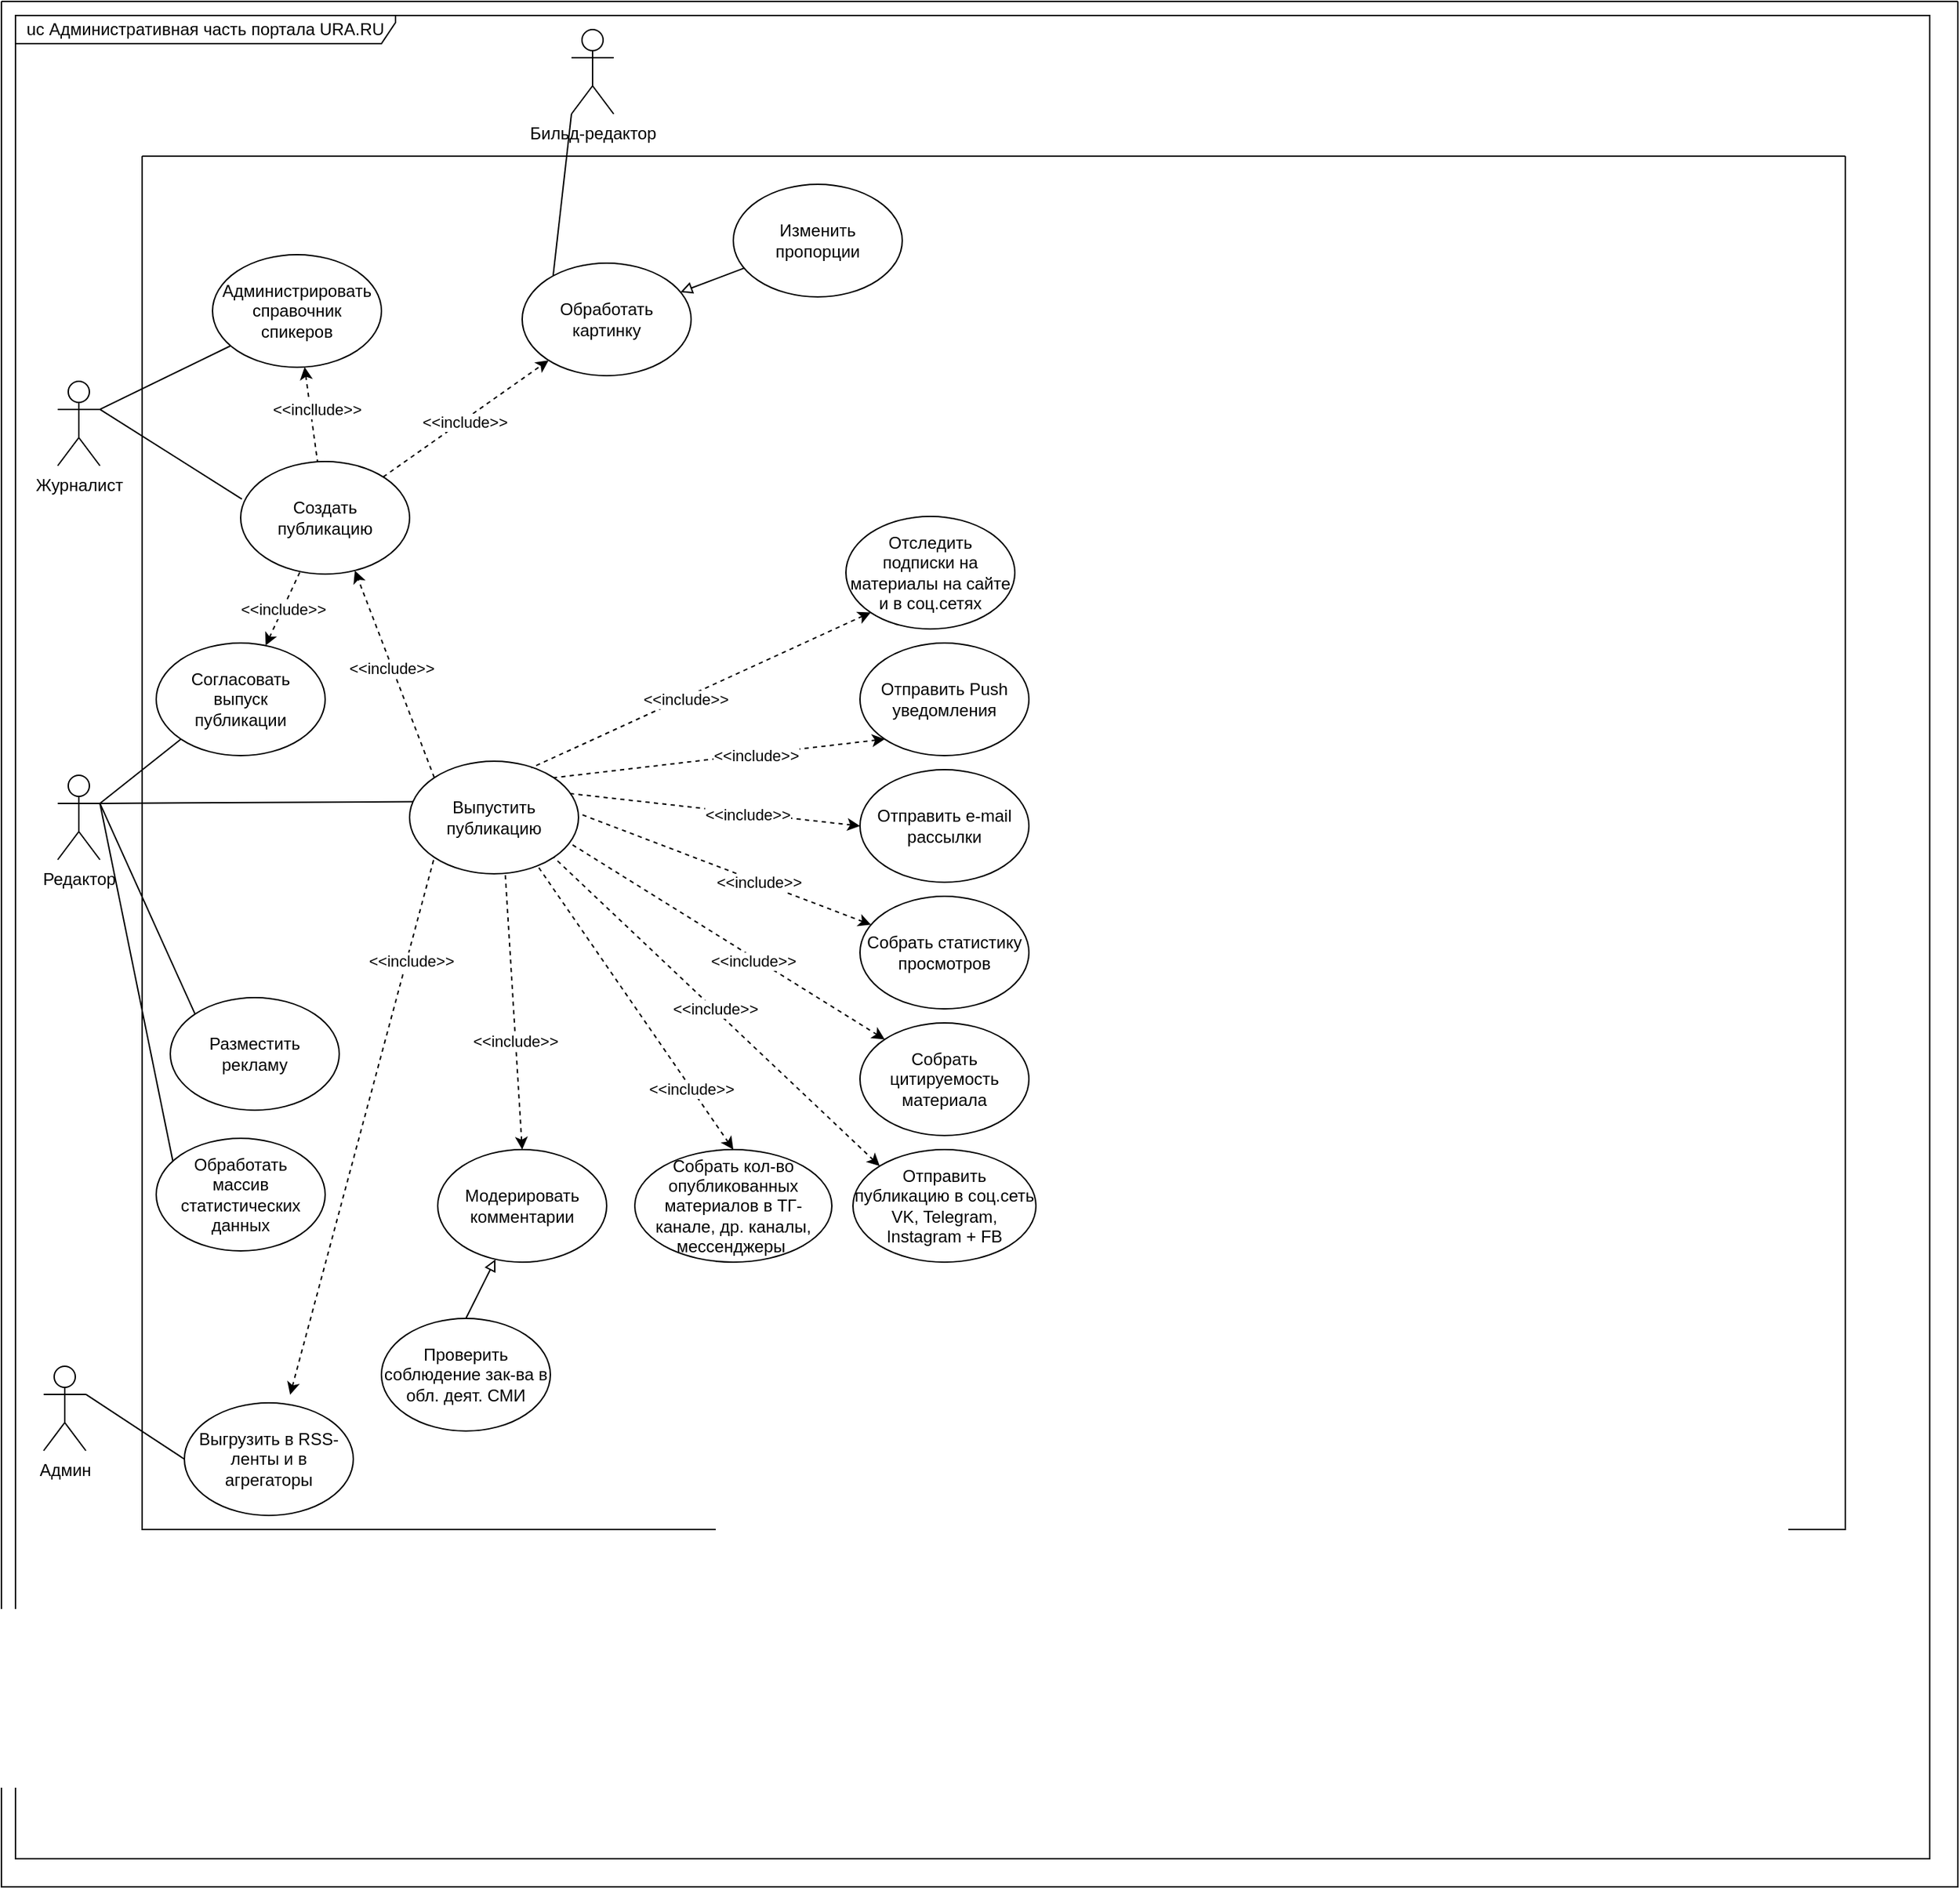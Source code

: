 <mxfile version="21.6.2" type="github">
  <diagram name="uc_uranews_admin_v1" id="NT0iobg41Oxpv7OmTtV7">
    <mxGraphModel dx="3008" dy="3083" grid="1" gridSize="10" guides="1" tooltips="1" connect="1" arrows="1" fold="1" page="1" pageScale="1" pageWidth="827" pageHeight="1169" math="0" shadow="0">
      <root>
        <mxCell id="0" />
        <mxCell id="1" parent="0" />
        <mxCell id="mFdXJgW_mLOd4mW9TATP-8" value="" style="swimlane;startSize=0;" vertex="1" parent="1">
          <mxGeometry x="-1410" y="-2120" width="1390" height="1340" as="geometry">
            <mxRectangle width="50" height="40" as="alternateBounds" />
          </mxGeometry>
        </mxCell>
        <mxCell id="mFdXJgW_mLOd4mW9TATP-18" value="uc Административная часть портала URA.RU" style="shape=umlFrame;whiteSpace=wrap;html=1;pointerEvents=0;width=270;height=20;" vertex="1" parent="mFdXJgW_mLOd4mW9TATP-8">
          <mxGeometry x="10" y="10" width="1360" height="1310" as="geometry" />
        </mxCell>
        <mxCell id="mFdXJgW_mLOd4mW9TATP-66" style="rounded=0;orthogonalLoop=1;jettySize=auto;html=1;exitX=1;exitY=0.333;exitDx=0;exitDy=0;exitPerimeter=0;entryX=0;entryY=0.5;entryDx=0;entryDy=0;endArrow=none;endFill=0;" edge="1" parent="mFdXJgW_mLOd4mW9TATP-8" source="mFdXJgW_mLOd4mW9TATP-23" target="mFdXJgW_mLOd4mW9TATP-45">
          <mxGeometry relative="1" as="geometry" />
        </mxCell>
        <mxCell id="mFdXJgW_mLOd4mW9TATP-23" value="Админ" style="shape=umlActor;verticalLabelPosition=bottom;verticalAlign=top;html=1;" vertex="1" parent="mFdXJgW_mLOd4mW9TATP-8">
          <mxGeometry x="30" y="970" width="30" height="60" as="geometry" />
        </mxCell>
        <mxCell id="mFdXJgW_mLOd4mW9TATP-64" style="rounded=0;orthogonalLoop=1;jettySize=auto;html=1;exitX=1;exitY=0.333;exitDx=0;exitDy=0;exitPerimeter=0;entryX=0.031;entryY=0.36;entryDx=0;entryDy=0;entryPerimeter=0;endArrow=none;endFill=0;" edge="1" parent="mFdXJgW_mLOd4mW9TATP-8" source="mFdXJgW_mLOd4mW9TATP-25" target="mFdXJgW_mLOd4mW9TATP-29">
          <mxGeometry relative="1" as="geometry" />
        </mxCell>
        <mxCell id="mFdXJgW_mLOd4mW9TATP-67" style="rounded=0;orthogonalLoop=1;jettySize=auto;html=1;exitX=1;exitY=0.333;exitDx=0;exitDy=0;exitPerimeter=0;entryX=0;entryY=0;entryDx=0;entryDy=0;endArrow=none;endFill=0;" edge="1" parent="mFdXJgW_mLOd4mW9TATP-8" source="mFdXJgW_mLOd4mW9TATP-25" target="mFdXJgW_mLOd4mW9TATP-33">
          <mxGeometry relative="1" as="geometry" />
        </mxCell>
        <mxCell id="mFdXJgW_mLOd4mW9TATP-68" style="rounded=0;orthogonalLoop=1;jettySize=auto;html=1;exitX=1;exitY=0.333;exitDx=0;exitDy=0;exitPerimeter=0;entryX=0.1;entryY=0.214;entryDx=0;entryDy=0;entryPerimeter=0;endArrow=none;endFill=0;" edge="1" parent="mFdXJgW_mLOd4mW9TATP-8" source="mFdXJgW_mLOd4mW9TATP-25" target="mFdXJgW_mLOd4mW9TATP-36">
          <mxGeometry relative="1" as="geometry" />
        </mxCell>
        <mxCell id="mFdXJgW_mLOd4mW9TATP-71" style="rounded=0;orthogonalLoop=1;jettySize=auto;html=1;exitX=1;exitY=0.333;exitDx=0;exitDy=0;exitPerimeter=0;entryX=0;entryY=1;entryDx=0;entryDy=0;endArrow=none;endFill=0;" edge="1" parent="mFdXJgW_mLOd4mW9TATP-8" source="mFdXJgW_mLOd4mW9TATP-25" target="mFdXJgW_mLOd4mW9TATP-30">
          <mxGeometry relative="1" as="geometry" />
        </mxCell>
        <mxCell id="mFdXJgW_mLOd4mW9TATP-25" value="Редактор" style="shape=umlActor;verticalLabelPosition=bottom;verticalAlign=top;html=1;" vertex="1" parent="mFdXJgW_mLOd4mW9TATP-8">
          <mxGeometry x="40" y="550" width="30" height="60" as="geometry" />
        </mxCell>
        <mxCell id="mFdXJgW_mLOd4mW9TATP-63" style="rounded=0;orthogonalLoop=1;jettySize=auto;html=1;exitX=0;exitY=1;exitDx=0;exitDy=0;exitPerimeter=0;entryX=0.183;entryY=0.114;entryDx=0;entryDy=0;endArrow=none;endFill=0;entryPerimeter=0;" edge="1" parent="mFdXJgW_mLOd4mW9TATP-8" source="mFdXJgW_mLOd4mW9TATP-26" target="mFdXJgW_mLOd4mW9TATP-46">
          <mxGeometry relative="1" as="geometry" />
        </mxCell>
        <mxCell id="mFdXJgW_mLOd4mW9TATP-26" value="Бильд-редактор" style="shape=umlActor;verticalLabelPosition=bottom;verticalAlign=top;html=1;" vertex="1" parent="mFdXJgW_mLOd4mW9TATP-8">
          <mxGeometry x="405" y="20" width="30" height="60" as="geometry" />
        </mxCell>
        <mxCell id="mFdXJgW_mLOd4mW9TATP-62" style="rounded=0;orthogonalLoop=1;jettySize=auto;html=1;exitX=1;exitY=0.333;exitDx=0;exitDy=0;exitPerimeter=0;entryX=0.007;entryY=0.333;entryDx=0;entryDy=0;entryPerimeter=0;endArrow=none;endFill=0;" edge="1" parent="mFdXJgW_mLOd4mW9TATP-8" source="mFdXJgW_mLOd4mW9TATP-24" target="mFdXJgW_mLOd4mW9TATP-28">
          <mxGeometry relative="1" as="geometry" />
        </mxCell>
        <mxCell id="mFdXJgW_mLOd4mW9TATP-74" style="rounded=0;orthogonalLoop=1;jettySize=auto;html=1;exitX=1;exitY=0.333;exitDx=0;exitDy=0;exitPerimeter=0;entryX=0.105;entryY=0.811;entryDx=0;entryDy=0;entryPerimeter=0;endArrow=none;endFill=0;" edge="1" parent="mFdXJgW_mLOd4mW9TATP-8" source="mFdXJgW_mLOd4mW9TATP-24" target="mFdXJgW_mLOd4mW9TATP-38">
          <mxGeometry relative="1" as="geometry" />
        </mxCell>
        <mxCell id="mFdXJgW_mLOd4mW9TATP-24" value="Журналист" style="shape=umlActor;verticalLabelPosition=bottom;verticalAlign=top;html=1;" vertex="1" parent="mFdXJgW_mLOd4mW9TATP-8">
          <mxGeometry x="40" y="270" width="30" height="60" as="geometry" />
        </mxCell>
        <mxCell id="mFdXJgW_mLOd4mW9TATP-60" value="" style="swimlane;startSize=0;" vertex="1" parent="mFdXJgW_mLOd4mW9TATP-8">
          <mxGeometry x="100" y="110" width="1210" height="976" as="geometry" />
        </mxCell>
        <mxCell id="mFdXJgW_mLOd4mW9TATP-31" value="Проверить соблюдение зак-ва в обл. деят. СМИ" style="ellipse;whiteSpace=wrap;html=1;" vertex="1" parent="mFdXJgW_mLOd4mW9TATP-60">
          <mxGeometry x="170" y="826" width="120" height="80" as="geometry" />
        </mxCell>
        <mxCell id="mFdXJgW_mLOd4mW9TATP-30" value="Согласовать &lt;br&gt;выпуск &lt;br&gt;публикации" style="ellipse;whiteSpace=wrap;html=1;" vertex="1" parent="mFdXJgW_mLOd4mW9TATP-60">
          <mxGeometry x="10" y="346" width="120" height="80" as="geometry" />
        </mxCell>
        <mxCell id="mFdXJgW_mLOd4mW9TATP-46" value="Обработать картинку" style="ellipse;whiteSpace=wrap;html=1;" vertex="1" parent="mFdXJgW_mLOd4mW9TATP-60">
          <mxGeometry x="270" y="76" width="120" height="80" as="geometry" />
        </mxCell>
        <mxCell id="mFdXJgW_mLOd4mW9TATP-48" value="Изменить&lt;br&gt;пропорции" style="ellipse;whiteSpace=wrap;html=1;" vertex="1" parent="mFdXJgW_mLOd4mW9TATP-60">
          <mxGeometry x="420" y="20" width="120" height="80" as="geometry" />
        </mxCell>
        <mxCell id="mFdXJgW_mLOd4mW9TATP-49" value="" style="rounded=0;orthogonalLoop=1;jettySize=auto;html=1;endArrow=none;endFill=0;startArrow=block;startFill=0;" edge="1" parent="mFdXJgW_mLOd4mW9TATP-60" source="mFdXJgW_mLOd4mW9TATP-46" target="mFdXJgW_mLOd4mW9TATP-48">
          <mxGeometry relative="1" as="geometry" />
        </mxCell>
        <mxCell id="mFdXJgW_mLOd4mW9TATP-38" value="Администрировать справочник&lt;br&gt;спикеров" style="ellipse;whiteSpace=wrap;html=1;" vertex="1" parent="mFdXJgW_mLOd4mW9TATP-60">
          <mxGeometry x="50" y="70" width="120" height="80" as="geometry" />
        </mxCell>
        <mxCell id="mFdXJgW_mLOd4mW9TATP-44" value="Отследить &lt;br&gt;подписки на&lt;br&gt;материалы на сайте и в соц.сетях" style="ellipse;whiteSpace=wrap;html=1;" vertex="1" parent="mFdXJgW_mLOd4mW9TATP-60">
          <mxGeometry x="500" y="256" width="120" height="80" as="geometry" />
        </mxCell>
        <mxCell id="mFdXJgW_mLOd4mW9TATP-39" value="Отправить Push уведомления" style="ellipse;whiteSpace=wrap;html=1;" vertex="1" parent="mFdXJgW_mLOd4mW9TATP-60">
          <mxGeometry x="510" y="346" width="120" height="80" as="geometry" />
        </mxCell>
        <mxCell id="mFdXJgW_mLOd4mW9TATP-40" value="Отправить e-mail рассылки" style="ellipse;whiteSpace=wrap;html=1;" vertex="1" parent="mFdXJgW_mLOd4mW9TATP-60">
          <mxGeometry x="510" y="436" width="120" height="80" as="geometry" />
        </mxCell>
        <mxCell id="mFdXJgW_mLOd4mW9TATP-35" value="Собрать статистику просмотров" style="ellipse;whiteSpace=wrap;html=1;" vertex="1" parent="mFdXJgW_mLOd4mW9TATP-60">
          <mxGeometry x="510" y="526" width="120" height="80" as="geometry" />
        </mxCell>
        <mxCell id="mFdXJgW_mLOd4mW9TATP-42" value="Собрать цитируемость материала" style="ellipse;whiteSpace=wrap;html=1;" vertex="1" parent="mFdXJgW_mLOd4mW9TATP-60">
          <mxGeometry x="510" y="616" width="120" height="80" as="geometry" />
        </mxCell>
        <mxCell id="mFdXJgW_mLOd4mW9TATP-41" value="Отправить публикацию в соц.сеть&lt;br&gt;VK, Telegram, Instagram + FB" style="ellipse;whiteSpace=wrap;html=1;" vertex="1" parent="mFdXJgW_mLOd4mW9TATP-60">
          <mxGeometry x="505" y="706" width="130" height="80" as="geometry" />
        </mxCell>
        <mxCell id="mFdXJgW_mLOd4mW9TATP-43" value="Собрать кол-во опубликованных материалов в ТГ-канале, др. каналы, мессенджеры&amp;nbsp;" style="ellipse;whiteSpace=wrap;html=1;" vertex="1" parent="mFdXJgW_mLOd4mW9TATP-60">
          <mxGeometry x="350" y="706" width="140" height="80" as="geometry" />
        </mxCell>
        <mxCell id="mFdXJgW_mLOd4mW9TATP-27" value="Модерировать комментарии" style="ellipse;whiteSpace=wrap;html=1;" vertex="1" parent="mFdXJgW_mLOd4mW9TATP-60">
          <mxGeometry x="210" y="706" width="120" height="80" as="geometry" />
        </mxCell>
        <mxCell id="mFdXJgW_mLOd4mW9TATP-32" value="" style="rounded=0;orthogonalLoop=1;jettySize=auto;html=1;endArrow=none;endFill=0;startArrow=block;startFill=0;entryX=0.5;entryY=0;entryDx=0;entryDy=0;" edge="1" parent="mFdXJgW_mLOd4mW9TATP-60" source="mFdXJgW_mLOd4mW9TATP-27" target="mFdXJgW_mLOd4mW9TATP-31">
          <mxGeometry relative="1" as="geometry">
            <mxPoint x="119.047" y="206.37" as="targetPoint" />
          </mxGeometry>
        </mxCell>
        <mxCell id="mFdXJgW_mLOd4mW9TATP-45" value="Выгрузить в RSS-ленты и в&lt;br/&gt;агрегаторы" style="ellipse;whiteSpace=wrap;html=1;" vertex="1" parent="mFdXJgW_mLOd4mW9TATP-60">
          <mxGeometry x="30" y="886" width="120" height="80" as="geometry" />
        </mxCell>
        <mxCell id="mFdXJgW_mLOd4mW9TATP-33" value="Разместить &lt;br&gt;рекламу" style="ellipse;whiteSpace=wrap;html=1;" vertex="1" parent="mFdXJgW_mLOd4mW9TATP-60">
          <mxGeometry x="20" y="598" width="120" height="80" as="geometry" />
        </mxCell>
        <mxCell id="mFdXJgW_mLOd4mW9TATP-36" value="Обработать &lt;br&gt;массив статистических данных" style="ellipse;whiteSpace=wrap;html=1;" vertex="1" parent="mFdXJgW_mLOd4mW9TATP-60">
          <mxGeometry x="10" y="698" width="120" height="80" as="geometry" />
        </mxCell>
        <mxCell id="mFdXJgW_mLOd4mW9TATP-28" value="Создать &lt;br&gt;публикацию" style="ellipse;whiteSpace=wrap;html=1;" vertex="1" parent="mFdXJgW_mLOd4mW9TATP-60">
          <mxGeometry x="70" y="217" width="120" height="80" as="geometry" />
        </mxCell>
        <mxCell id="mFdXJgW_mLOd4mW9TATP-47" value="" style="rounded=0;orthogonalLoop=1;jettySize=auto;html=1;endArrow=classic;endFill=1;startArrow=none;startFill=0;dashed=1;" edge="1" parent="mFdXJgW_mLOd4mW9TATP-60" source="mFdXJgW_mLOd4mW9TATP-28" target="mFdXJgW_mLOd4mW9TATP-46">
          <mxGeometry relative="1" as="geometry" />
        </mxCell>
        <mxCell id="mFdXJgW_mLOd4mW9TATP-70" value="&amp;lt;&amp;lt;include&amp;gt;&amp;gt;" style="edgeLabel;html=1;align=center;verticalAlign=middle;resizable=0;points=[];" vertex="1" connectable="0" parent="mFdXJgW_mLOd4mW9TATP-47">
          <mxGeometry x="-0.098" relative="1" as="geometry">
            <mxPoint x="4" y="-2" as="offset" />
          </mxGeometry>
        </mxCell>
        <mxCell id="mFdXJgW_mLOd4mW9TATP-50" value="" style="rounded=0;orthogonalLoop=1;jettySize=auto;html=1;endArrow=none;endFill=0;startArrow=classic;startFill=1;dashed=1;" edge="1" parent="mFdXJgW_mLOd4mW9TATP-60" source="mFdXJgW_mLOd4mW9TATP-30" target="mFdXJgW_mLOd4mW9TATP-28">
          <mxGeometry relative="1" as="geometry" />
        </mxCell>
        <mxCell id="mFdXJgW_mLOd4mW9TATP-73" value="&amp;lt;&amp;lt;include&amp;gt;&amp;gt;" style="edgeLabel;html=1;align=center;verticalAlign=middle;resizable=0;points=[];" vertex="1" connectable="0" parent="mFdXJgW_mLOd4mW9TATP-50">
          <mxGeometry x="-0.012" relative="1" as="geometry">
            <mxPoint as="offset" />
          </mxGeometry>
        </mxCell>
        <mxCell id="mFdXJgW_mLOd4mW9TATP-59" value="" style="rounded=0;orthogonalLoop=1;jettySize=auto;html=1;endArrow=none;endFill=0;startArrow=classic;startFill=1;dashed=1;" edge="1" parent="mFdXJgW_mLOd4mW9TATP-60" source="mFdXJgW_mLOd4mW9TATP-38" target="mFdXJgW_mLOd4mW9TATP-28">
          <mxGeometry relative="1" as="geometry" />
        </mxCell>
        <mxCell id="mFdXJgW_mLOd4mW9TATP-69" value="&amp;lt;&amp;lt;incllude&amp;gt;&amp;gt;" style="edgeLabel;html=1;align=center;verticalAlign=middle;resizable=0;points=[];" vertex="1" connectable="0" parent="mFdXJgW_mLOd4mW9TATP-59">
          <mxGeometry x="-0.346" y="1" relative="1" as="geometry">
            <mxPoint x="4" y="8" as="offset" />
          </mxGeometry>
        </mxCell>
        <mxCell id="mFdXJgW_mLOd4mW9TATP-29" value="Выпустить публикацию" style="ellipse;whiteSpace=wrap;html=1;" vertex="1" parent="mFdXJgW_mLOd4mW9TATP-60">
          <mxGeometry x="190" y="430" width="120" height="80" as="geometry" />
        </mxCell>
        <mxCell id="mFdXJgW_mLOd4mW9TATP-51" style="rounded=0;orthogonalLoop=1;jettySize=auto;html=1;exitX=0;exitY=0;exitDx=0;exitDy=0;entryX=0.676;entryY=0.969;entryDx=0;entryDy=0;entryPerimeter=0;endArrow=classic;endFill=1;dashed=1;startArrow=none;startFill=0;" edge="1" parent="mFdXJgW_mLOd4mW9TATP-60" source="mFdXJgW_mLOd4mW9TATP-29" target="mFdXJgW_mLOd4mW9TATP-28">
          <mxGeometry relative="1" as="geometry" />
        </mxCell>
        <mxCell id="mFdXJgW_mLOd4mW9TATP-72" value="&amp;lt;&amp;lt;include&amp;gt;&amp;gt;" style="edgeLabel;html=1;align=center;verticalAlign=middle;resizable=0;points=[];" vertex="1" connectable="0" parent="mFdXJgW_mLOd4mW9TATP-51">
          <mxGeometry x="0.058" y="1" relative="1" as="geometry">
            <mxPoint as="offset" />
          </mxGeometry>
        </mxCell>
        <mxCell id="mFdXJgW_mLOd4mW9TATP-56" style="rounded=0;orthogonalLoop=1;jettySize=auto;html=1;exitX=0;exitY=1;exitDx=0;exitDy=0;entryX=1;entryY=0;entryDx=0;entryDy=0;endArrow=none;endFill=0;startArrow=classic;startFill=1;dashed=1;" edge="1" parent="mFdXJgW_mLOd4mW9TATP-60" source="mFdXJgW_mLOd4mW9TATP-39" target="mFdXJgW_mLOd4mW9TATP-29">
          <mxGeometry relative="1" as="geometry" />
        </mxCell>
        <mxCell id="mFdXJgW_mLOd4mW9TATP-76" value="&amp;lt;&amp;lt;include&amp;gt;&amp;gt;" style="edgeLabel;html=1;align=center;verticalAlign=middle;resizable=0;points=[];" vertex="1" connectable="0" parent="mFdXJgW_mLOd4mW9TATP-56">
          <mxGeometry x="-0.217" y="1" relative="1" as="geometry">
            <mxPoint as="offset" />
          </mxGeometry>
        </mxCell>
        <mxCell id="mFdXJgW_mLOd4mW9TATP-57" style="rounded=0;orthogonalLoop=1;jettySize=auto;html=1;exitX=0;exitY=0.5;exitDx=0;exitDy=0;entryX=0.954;entryY=0.288;entryDx=0;entryDy=0;entryPerimeter=0;endArrow=none;endFill=0;startArrow=classic;startFill=1;dashed=1;" edge="1" parent="mFdXJgW_mLOd4mW9TATP-60" source="mFdXJgW_mLOd4mW9TATP-40" target="mFdXJgW_mLOd4mW9TATP-29">
          <mxGeometry relative="1" as="geometry" />
        </mxCell>
        <mxCell id="mFdXJgW_mLOd4mW9TATP-77" value="&amp;lt;&amp;lt;include&amp;gt;&amp;gt;" style="edgeLabel;html=1;align=center;verticalAlign=middle;resizable=0;points=[];" vertex="1" connectable="0" parent="mFdXJgW_mLOd4mW9TATP-57">
          <mxGeometry x="-0.223" y="1" relative="1" as="geometry">
            <mxPoint as="offset" />
          </mxGeometry>
        </mxCell>
        <mxCell id="mFdXJgW_mLOd4mW9TATP-52" value="" style="rounded=0;orthogonalLoop=1;jettySize=auto;html=1;endArrow=none;endFill=0;entryX=1.003;entryY=0.465;entryDx=0;entryDy=0;entryPerimeter=0;startArrow=classic;startFill=1;dashed=1;" edge="1" parent="mFdXJgW_mLOd4mW9TATP-60" source="mFdXJgW_mLOd4mW9TATP-35" target="mFdXJgW_mLOd4mW9TATP-29">
          <mxGeometry relative="1" as="geometry" />
        </mxCell>
        <mxCell id="mFdXJgW_mLOd4mW9TATP-78" value="&amp;lt;&amp;lt;include&amp;gt;&amp;gt;" style="edgeLabel;html=1;align=center;verticalAlign=middle;resizable=0;points=[];" vertex="1" connectable="0" parent="mFdXJgW_mLOd4mW9TATP-52">
          <mxGeometry x="-0.224" relative="1" as="geometry">
            <mxPoint as="offset" />
          </mxGeometry>
        </mxCell>
        <mxCell id="mFdXJgW_mLOd4mW9TATP-58" style="rounded=0;orthogonalLoop=1;jettySize=auto;html=1;exitX=0.5;exitY=0;exitDx=0;exitDy=0;entryX=0.566;entryY=0.989;entryDx=0;entryDy=0;endArrow=none;endFill=0;entryPerimeter=0;startArrow=classic;startFill=1;dashed=1;" edge="1" parent="mFdXJgW_mLOd4mW9TATP-60" source="mFdXJgW_mLOd4mW9TATP-27" target="mFdXJgW_mLOd4mW9TATP-29">
          <mxGeometry relative="1" as="geometry" />
        </mxCell>
        <mxCell id="mFdXJgW_mLOd4mW9TATP-82" value="&amp;lt;&amp;lt;include&amp;gt;&amp;gt;" style="edgeLabel;html=1;align=center;verticalAlign=middle;resizable=0;points=[];" vertex="1" connectable="0" parent="mFdXJgW_mLOd4mW9TATP-58">
          <mxGeometry x="-0.221" y="1" relative="1" as="geometry">
            <mxPoint as="offset" />
          </mxGeometry>
        </mxCell>
        <mxCell id="mFdXJgW_mLOd4mW9TATP-53" style="rounded=0;orthogonalLoop=1;jettySize=auto;html=1;exitX=0;exitY=0;exitDx=0;exitDy=0;endArrow=none;endFill=0;entryX=0.951;entryY=0.73;entryDx=0;entryDy=0;entryPerimeter=0;startArrow=classic;startFill=1;dashed=1;" edge="1" parent="mFdXJgW_mLOd4mW9TATP-60" source="mFdXJgW_mLOd4mW9TATP-42" target="mFdXJgW_mLOd4mW9TATP-29">
          <mxGeometry relative="1" as="geometry">
            <mxPoint x="370" y="420" as="targetPoint" />
          </mxGeometry>
        </mxCell>
        <mxCell id="mFdXJgW_mLOd4mW9TATP-79" value="&amp;lt;&amp;lt;include&amp;gt;&amp;gt;" style="edgeLabel;html=1;align=center;verticalAlign=middle;resizable=0;points=[];" vertex="1" connectable="0" parent="mFdXJgW_mLOd4mW9TATP-53">
          <mxGeometry x="-0.169" y="2" relative="1" as="geometry">
            <mxPoint as="offset" />
          </mxGeometry>
        </mxCell>
        <mxCell id="mFdXJgW_mLOd4mW9TATP-54" style="rounded=0;orthogonalLoop=1;jettySize=auto;html=1;exitX=0;exitY=0;exitDx=0;exitDy=0;entryX=1;entryY=1;entryDx=0;entryDy=0;endArrow=none;endFill=0;startArrow=classic;startFill=1;dashed=1;" edge="1" parent="mFdXJgW_mLOd4mW9TATP-60" source="mFdXJgW_mLOd4mW9TATP-41" target="mFdXJgW_mLOd4mW9TATP-29">
          <mxGeometry relative="1" as="geometry" />
        </mxCell>
        <mxCell id="mFdXJgW_mLOd4mW9TATP-80" value="&amp;lt;&amp;lt;include&amp;gt;&amp;gt;" style="edgeLabel;html=1;align=center;verticalAlign=middle;resizable=0;points=[];" vertex="1" connectable="0" parent="mFdXJgW_mLOd4mW9TATP-54">
          <mxGeometry x="0.014" y="-1" relative="1" as="geometry">
            <mxPoint as="offset" />
          </mxGeometry>
        </mxCell>
        <mxCell id="mFdXJgW_mLOd4mW9TATP-55" style="rounded=0;orthogonalLoop=1;jettySize=auto;html=1;exitX=0.5;exitY=0;exitDx=0;exitDy=0;entryX=0.756;entryY=0.926;entryDx=0;entryDy=0;endArrow=none;endFill=0;entryPerimeter=0;startArrow=classic;startFill=1;dashed=1;" edge="1" parent="mFdXJgW_mLOd4mW9TATP-60" source="mFdXJgW_mLOd4mW9TATP-43" target="mFdXJgW_mLOd4mW9TATP-29">
          <mxGeometry relative="1" as="geometry" />
        </mxCell>
        <mxCell id="mFdXJgW_mLOd4mW9TATP-81" value="&amp;lt;&amp;lt;include&amp;gt;&amp;gt;" style="edgeLabel;html=1;align=center;verticalAlign=middle;resizable=0;points=[];" vertex="1" connectable="0" parent="mFdXJgW_mLOd4mW9TATP-55">
          <mxGeometry x="-0.573" relative="1" as="geometry">
            <mxPoint as="offset" />
          </mxGeometry>
        </mxCell>
        <mxCell id="mFdXJgW_mLOd4mW9TATP-61" style="rounded=0;orthogonalLoop=1;jettySize=auto;html=1;exitX=0;exitY=1;exitDx=0;exitDy=0;entryX=0.72;entryY=0.059;entryDx=0;entryDy=0;entryPerimeter=0;endArrow=none;endFill=0;startArrow=classic;startFill=1;dashed=1;" edge="1" parent="mFdXJgW_mLOd4mW9TATP-60" source="mFdXJgW_mLOd4mW9TATP-44" target="mFdXJgW_mLOd4mW9TATP-29">
          <mxGeometry relative="1" as="geometry" />
        </mxCell>
        <mxCell id="mFdXJgW_mLOd4mW9TATP-75" value="&amp;lt;&amp;lt;include&amp;gt;&amp;gt;" style="edgeLabel;html=1;align=center;verticalAlign=middle;resizable=0;points=[];" vertex="1" connectable="0" parent="mFdXJgW_mLOd4mW9TATP-61">
          <mxGeometry x="0.098" y="1" relative="1" as="geometry">
            <mxPoint as="offset" />
          </mxGeometry>
        </mxCell>
        <mxCell id="mFdXJgW_mLOd4mW9TATP-65" style="rounded=0;orthogonalLoop=1;jettySize=auto;html=1;exitX=0.626;exitY=-0.072;exitDx=0;exitDy=0;entryX=0;entryY=1;entryDx=0;entryDy=0;endArrow=none;endFill=0;exitPerimeter=0;startArrow=classic;startFill=1;dashed=1;" edge="1" parent="mFdXJgW_mLOd4mW9TATP-60" source="mFdXJgW_mLOd4mW9TATP-45" target="mFdXJgW_mLOd4mW9TATP-29">
          <mxGeometry relative="1" as="geometry" />
        </mxCell>
        <mxCell id="mFdXJgW_mLOd4mW9TATP-83" value="&amp;lt;&amp;lt;include&amp;gt;&amp;gt;" style="edgeLabel;html=1;align=center;verticalAlign=middle;resizable=0;points=[];" vertex="1" connectable="0" parent="mFdXJgW_mLOd4mW9TATP-65">
          <mxGeometry x="0.62" y="-3" relative="1" as="geometry">
            <mxPoint as="offset" />
          </mxGeometry>
        </mxCell>
      </root>
    </mxGraphModel>
  </diagram>
</mxfile>
